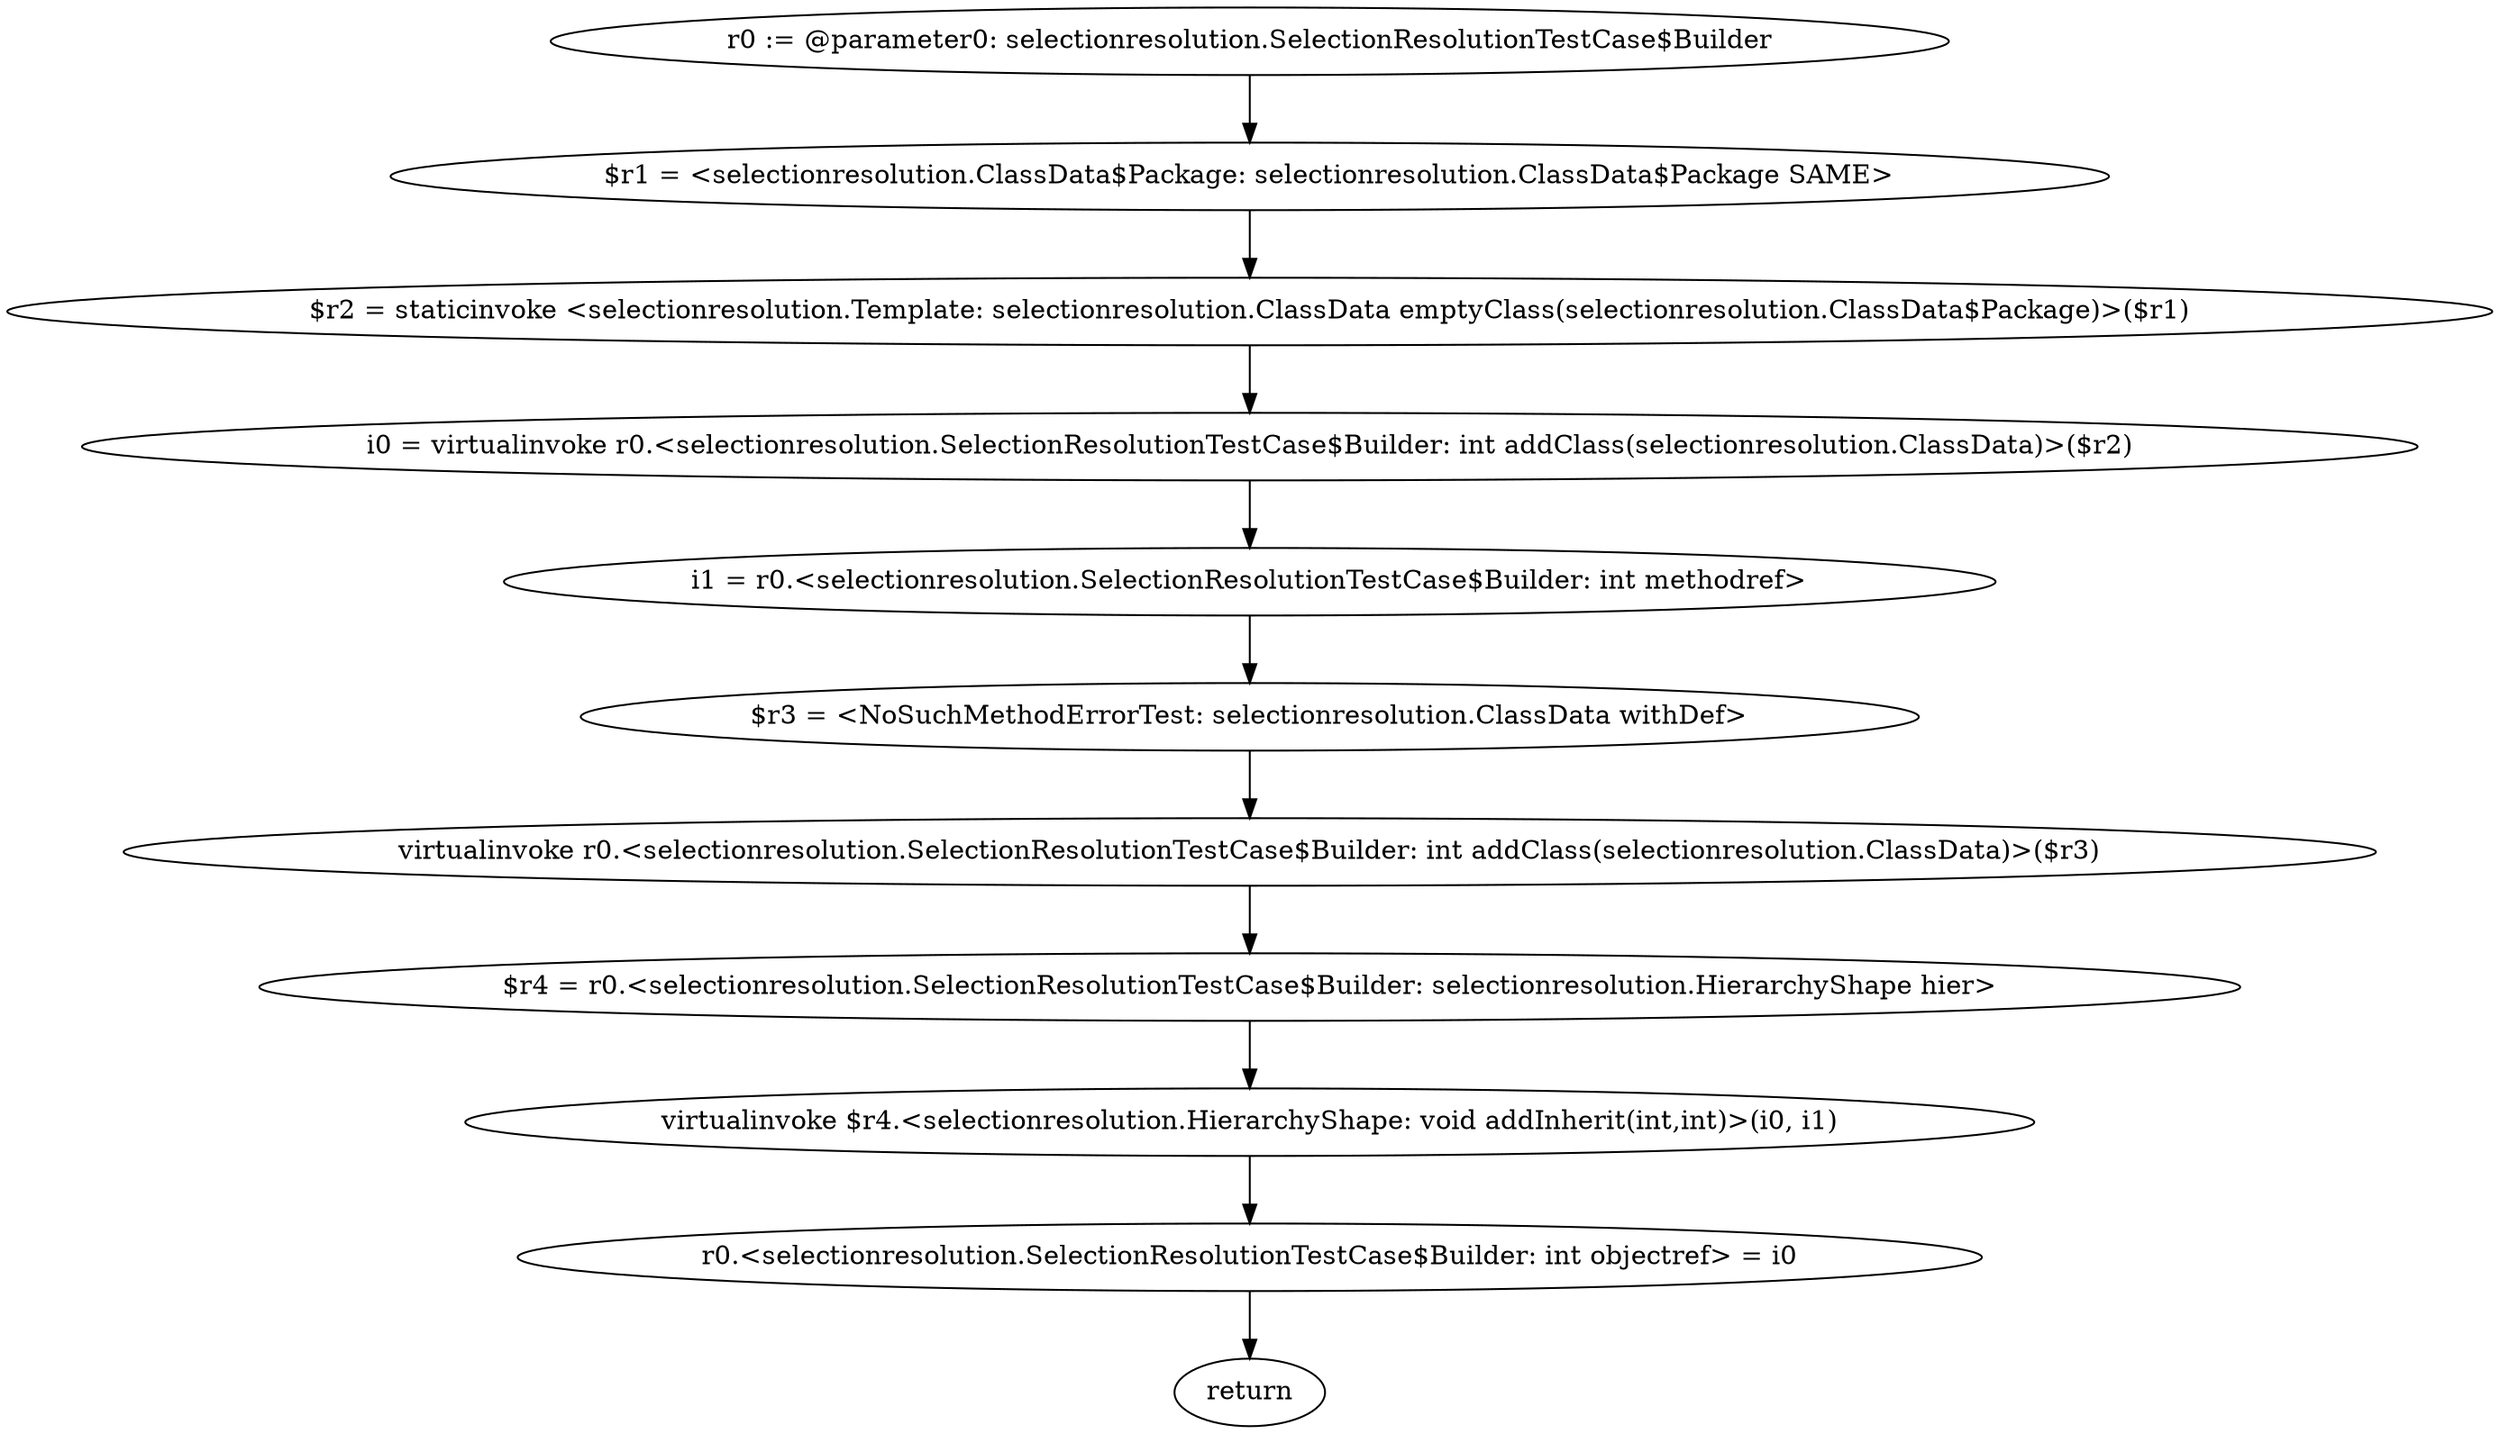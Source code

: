 digraph "unitGraph" {
    "r0 := @parameter0: selectionresolution.SelectionResolutionTestCase$Builder"
    "$r1 = <selectionresolution.ClassData$Package: selectionresolution.ClassData$Package SAME>"
    "$r2 = staticinvoke <selectionresolution.Template: selectionresolution.ClassData emptyClass(selectionresolution.ClassData$Package)>($r1)"
    "i0 = virtualinvoke r0.<selectionresolution.SelectionResolutionTestCase$Builder: int addClass(selectionresolution.ClassData)>($r2)"
    "i1 = r0.<selectionresolution.SelectionResolutionTestCase$Builder: int methodref>"
    "$r3 = <NoSuchMethodErrorTest: selectionresolution.ClassData withDef>"
    "virtualinvoke r0.<selectionresolution.SelectionResolutionTestCase$Builder: int addClass(selectionresolution.ClassData)>($r3)"
    "$r4 = r0.<selectionresolution.SelectionResolutionTestCase$Builder: selectionresolution.HierarchyShape hier>"
    "virtualinvoke $r4.<selectionresolution.HierarchyShape: void addInherit(int,int)>(i0, i1)"
    "r0.<selectionresolution.SelectionResolutionTestCase$Builder: int objectref> = i0"
    "return"
    "r0 := @parameter0: selectionresolution.SelectionResolutionTestCase$Builder"->"$r1 = <selectionresolution.ClassData$Package: selectionresolution.ClassData$Package SAME>";
    "$r1 = <selectionresolution.ClassData$Package: selectionresolution.ClassData$Package SAME>"->"$r2 = staticinvoke <selectionresolution.Template: selectionresolution.ClassData emptyClass(selectionresolution.ClassData$Package)>($r1)";
    "$r2 = staticinvoke <selectionresolution.Template: selectionresolution.ClassData emptyClass(selectionresolution.ClassData$Package)>($r1)"->"i0 = virtualinvoke r0.<selectionresolution.SelectionResolutionTestCase$Builder: int addClass(selectionresolution.ClassData)>($r2)";
    "i0 = virtualinvoke r0.<selectionresolution.SelectionResolutionTestCase$Builder: int addClass(selectionresolution.ClassData)>($r2)"->"i1 = r0.<selectionresolution.SelectionResolutionTestCase$Builder: int methodref>";
    "i1 = r0.<selectionresolution.SelectionResolutionTestCase$Builder: int methodref>"->"$r3 = <NoSuchMethodErrorTest: selectionresolution.ClassData withDef>";
    "$r3 = <NoSuchMethodErrorTest: selectionresolution.ClassData withDef>"->"virtualinvoke r0.<selectionresolution.SelectionResolutionTestCase$Builder: int addClass(selectionresolution.ClassData)>($r3)";
    "virtualinvoke r0.<selectionresolution.SelectionResolutionTestCase$Builder: int addClass(selectionresolution.ClassData)>($r3)"->"$r4 = r0.<selectionresolution.SelectionResolutionTestCase$Builder: selectionresolution.HierarchyShape hier>";
    "$r4 = r0.<selectionresolution.SelectionResolutionTestCase$Builder: selectionresolution.HierarchyShape hier>"->"virtualinvoke $r4.<selectionresolution.HierarchyShape: void addInherit(int,int)>(i0, i1)";
    "virtualinvoke $r4.<selectionresolution.HierarchyShape: void addInherit(int,int)>(i0, i1)"->"r0.<selectionresolution.SelectionResolutionTestCase$Builder: int objectref> = i0";
    "r0.<selectionresolution.SelectionResolutionTestCase$Builder: int objectref> = i0"->"return";
}
